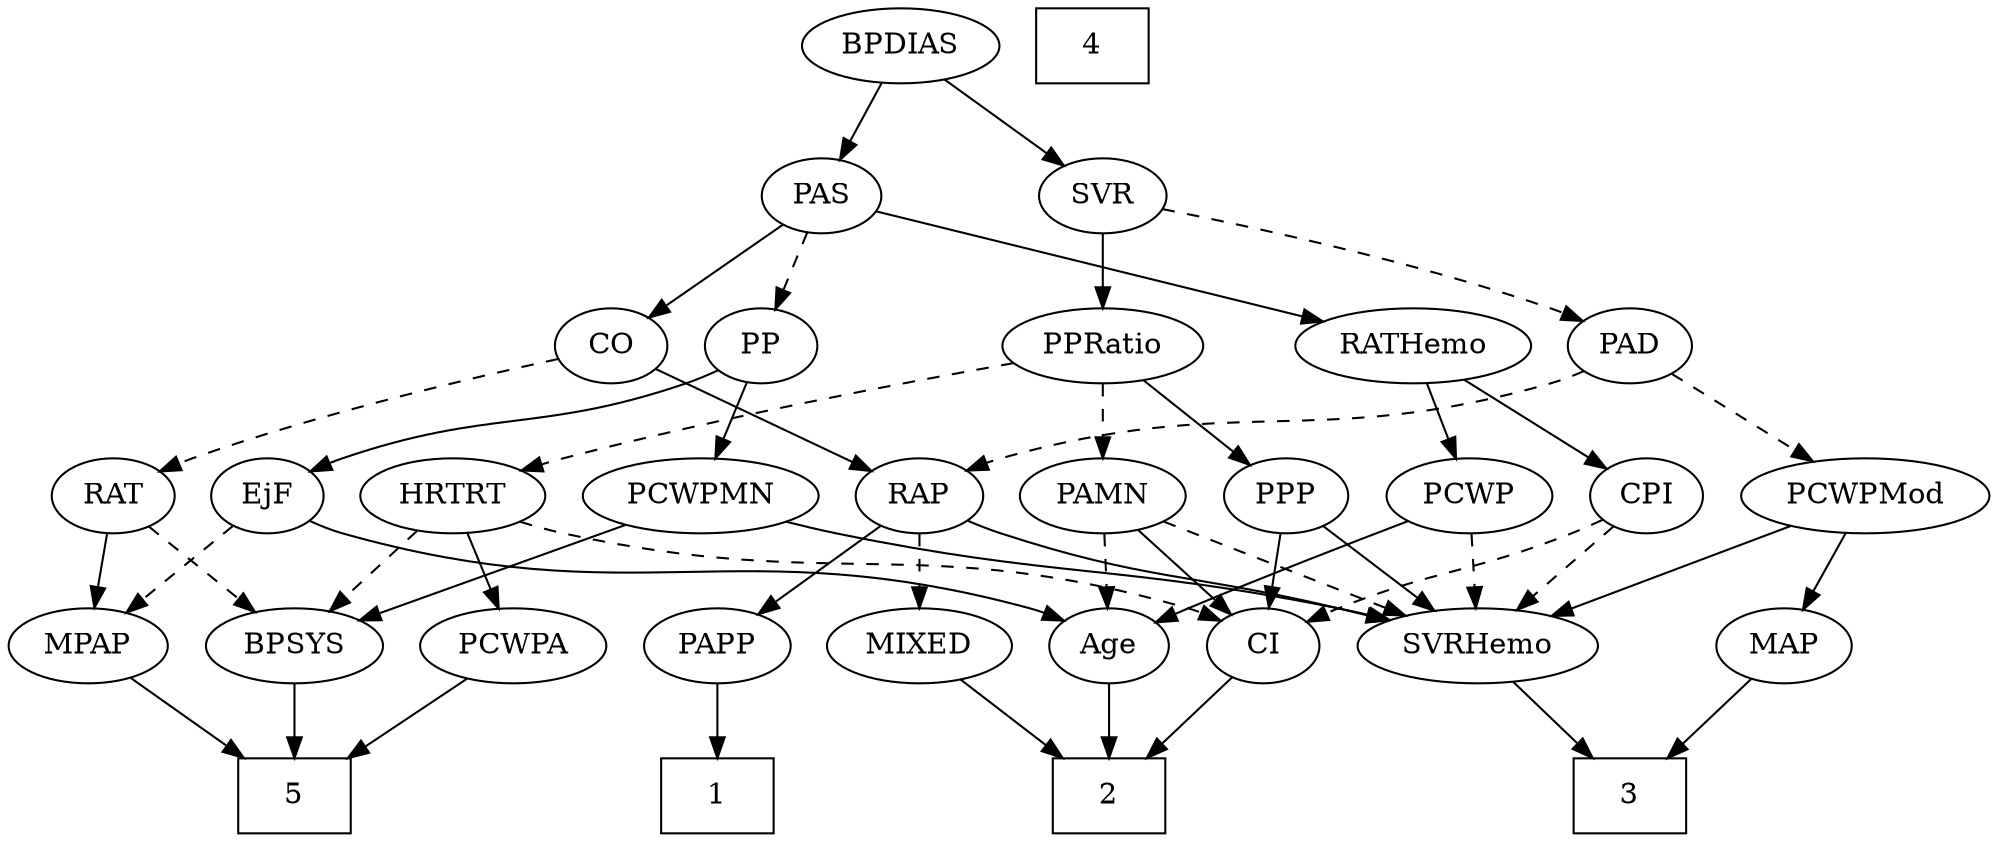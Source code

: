 strict digraph {
	graph [bb="0,0,876.09,396"];
	node [label="\N"];
	1	[height=0.5,
		pos="314.1,18",
		shape=box,
		width=0.75];
	2	[height=0.5,
		pos="489.1,18",
		shape=box,
		width=0.75];
	3	[height=0.5,
		pos="722.1,18",
		shape=box,
		width=0.75];
	4	[height=0.5,
		pos="484.1,378",
		shape=box,
		width=0.75];
	5	[height=0.5,
		pos="126.1,18",
		shape=box,
		width=0.75];
	Age	[height=0.5,
		pos="489.1,90",
		width=0.75];
	Age -> 2	[pos="e,489.1,36.104 489.1,71.697 489.1,63.983 489.1,54.712 489.1,46.112",
		style=solid];
	EjF	[height=0.5,
		pos="115.1,162",
		width=0.75];
	EjF -> Age	[pos="e,468.6,102.07 135.59,149.93 140.55,147.65 145.92,145.49 151.1,144 281.01,106.66 323.19,145.34 453.1,108 455.04,107.44 457.01,106.79 \
458.97,106.07",
		style=solid];
	MPAP	[height=0.5,
		pos="35.097,90",
		width=0.97491];
	EjF -> MPAP	[pos="e,52.254,106.01 99.291,147.17 88.054,137.34 72.736,123.93 59.881,112.69",
		style=dashed];
	RAP	[height=0.5,
		pos="404.1,162",
		width=0.77632];
	MIXED	[height=0.5,
		pos="404.1,90",
		width=1.1193];
	RAP -> MIXED	[pos="e,404.1,108.1 404.1,143.7 404.1,135.98 404.1,126.71 404.1,118.11",
		style=dashed];
	SVRHemo	[height=0.5,
		pos="656.1,90",
		width=1.3902];
	RAP -> SVRHemo	[pos="e,618.73,102.1 425.71,150.18 430.69,147.94 436.01,145.73 441.1,144 508.44,121.03 528.22,125.86 597.1,108 600.93,107.01 604.9,105.94 \
608.88,104.85",
		style=solid];
	PAPP	[height=0.5,
		pos="314.1,90",
		width=0.88464];
	RAP -> PAPP	[pos="e,332.01,104.93 386.74,147.5 373.47,137.18 354.95,122.78 339.94,111.1",
		style=solid];
	MIXED -> 2	[pos="e,468.3,36.127 422.54,73.811 433.6,64.707 447.89,52.937 460.39,42.639",
		style=solid];
	MPAP -> 5	[pos="e,103.73,36.204 53.952,74.496 65.937,65.277 81.731,53.128 95.484,42.548",
		style=solid];
	BPSYS	[height=0.5,
		pos="126.1,90",
		width=1.0471];
	BPSYS -> 5	[pos="e,126.1,36.104 126.1,71.697 126.1,63.983 126.1,54.712 126.1,46.112",
		style=solid];
	PAD	[height=0.5,
		pos="716.1,234",
		width=0.79437];
	PAD -> RAP	[pos="e,425.22,173.93 694.38,222.08 689.15,219.79 683.51,217.59 678.1,216 575.87,185.97 543.17,210.54 441.1,180 438.95,179.36 436.77,178.61 \
434.59,177.8",
		style=dashed];
	PCWPMod	[height=0.5,
		pos="824.1,162",
		width=1.4443];
	PAD -> PCWPMod	[pos="e,800.43,178.34 735.41,220.49 751.05,210.35 773.42,195.84 791.79,183.94",
		style=dashed];
	CO	[height=0.5,
		pos="262.1,234",
		width=0.75];
	CO -> RAP	[pos="e,382.23,173.78 283.36,222.52 307.16,210.78 345.97,191.66 373.14,178.26",
		style=solid];
	RAT	[height=0.5,
		pos="43.097,162",
		width=0.75827];
	CO -> RAT	[pos="e,64.175,173.64 237.12,227.11 201.5,218.41 134.32,200.88 79.097,180 77.254,179.3 75.376,178.55 73.492,177.76",
		style=dashed];
	PAS	[height=0.5,
		pos="361.1,306",
		width=0.75];
	PAS -> CO	[pos="e,280.14,247.76 342.94,292.16 327.73,281.41 305.81,265.91 288.63,253.76",
		style=solid];
	RATHemo	[height=0.5,
		pos="620.1,234",
		width=1.3721];
	PAS -> RATHemo	[pos="e,581.59,245.41 385.93,298.29 428.6,286.76 516.56,262.98 571.69,248.08",
		style=solid];
	PP	[height=0.5,
		pos="334.1,234",
		width=0.75];
	PAS -> PP	[pos="e,340.64,251.96 354.7,288.41 351.58,280.34 347.76,270.43 344.26,261.35",
		style=dashed];
	PAMN	[height=0.5,
		pos="486.1,162",
		width=1.011];
	PAMN -> Age	[pos="e,488.36,108.1 486.84,143.7 487.17,135.98 487.57,126.71 487.93,118.11",
		style=dashed];
	PAMN -> SVRHemo	[pos="e,624.51,104 513.41,149.75 540.88,138.44 583.58,120.86 615.12,107.87",
		style=dashed];
	CI	[height=0.5,
		pos="561.1,90",
		width=0.75];
	PAMN -> CI	[pos="e,545.88,105.21 502.37,145.81 512.87,136.01 526.68,123.12 538.28,112.3",
		style=solid];
	CPI	[height=0.5,
		pos="727.1,162",
		width=0.75];
	RATHemo -> CPI	[pos="e,708.45,175.2 643.05,217.98 659.68,207.1 682.23,192.35 699.78,180.87",
		style=solid];
	PCWP	[height=0.5,
		pos="647.1,162",
		width=0.97491];
	RATHemo -> PCWP	[pos="e,640.62,179.79 626.63,216.05 629.72,208.06 633.47,198.33 636.91,189.4",
		style=solid];
	CPI -> SVRHemo	[pos="e,672.53,107.2 712.39,146.5 702.95,137.19 690.48,124.9 679.68,114.25",
		style=dashed];
	CPI -> CI	[pos="e,582.3,101.34 705.9,150.66 701.06,148.4 695.93,146.06 691.1,144 649.95,126.44 638.24,125.56 597.1,108 595.29,107.23 593.43,106.41 \
591.57,105.58",
		style=dashed];
	RAT -> MPAP	[pos="e,37.052,108.1 41.119,143.7 40.238,135.98 39.178,126.71 38.195,118.11",
		style=solid];
	RAT -> BPSYS	[pos="e,108.3,106.01 59.495,147.17 71.154,137.34 87.047,123.93 100.38,112.69",
		style=dashed];
	SVR	[height=0.5,
		pos="486.1,306",
		width=0.77632];
	SVR -> PAD	[pos="e,693.82,245.64 512.26,299.11 549.58,290.41 620.01,272.88 678.1,252 680.2,251.25 682.34,250.43 684.49,249.57",
		style=dashed];
	PPRatio	[height=0.5,
		pos="486.1,234",
		width=1.1013];
	SVR -> PPRatio	[pos="e,486.1,252.1 486.1,287.7 486.1,279.98 486.1,270.71 486.1,262.11",
		style=solid];
	PCWPMod -> SVRHemo	[pos="e,687.4,104.04 792.1,147.67 765.07,136.41 726.2,120.21 696.93,108.01",
		style=solid];
	MAP	[height=0.5,
		pos="789.1,90",
		width=0.84854];
	PCWPMod -> MAP	[pos="e,797.49,107.79 815.62,144.05 811.54,135.89 806.55,125.91 802.01,116.82",
		style=solid];
	PCWPA	[height=0.5,
		pos="223.1,90",
		width=1.1555];
	PCWPA -> 5	[pos="e,149.71,36.04 202.53,74.155 189.6,64.828 172.66,52.606 158.02,42.037",
		style=solid];
	PCWPMN	[height=0.5,
		pos="308.1,162",
		width=1.3902];
	PCWPMN -> BPSYS	[pos="e,154.62,101.97 275.14,148.32 243.95,136.33 197.14,118.32 164.32,105.7",
		style=solid];
	PCWPMN -> SVRHemo	[pos="e,619.46,102.33 344.74,149.67 352.1,147.62 359.81,145.61 367.1,144 468.12,121.63 496.08,130.37 597.1,108 601.19,107.09 605.43,106.06 \
609.66,104.97",
		style=solid];
	SVRHemo -> 3	[pos="e,705.95,36.124 671.4,72.765 679.58,64.096 689.81,53.248 698.93,43.57",
		style=solid];
	BPDIAS	[height=0.5,
		pos="397.1,378",
		width=1.1735];
	BPDIAS -> PAS	[pos="e,369.48,323.31 388.38,360.05 384.12,351.77 378.9,341.62 374.17,332.42",
		style=solid];
	BPDIAS -> SVR	[pos="e,468.93,320.5 416.41,361.81 429.49,351.53 446.89,337.84 461.03,326.71",
		style=solid];
	MAP -> 3	[pos="e,738.49,36.127 774.56,73.811 766.09,64.967 755.22,53.607 745.57,43.525",
		style=solid];
	PP -> EjF	[pos="e,135.74,173.61 313.46,222.39 308.51,220.08 303.18,217.8 298.1,216 234.7,193.53 214.5,202.47 151.1,180 149.19,179.32 147.25,178.58 \
145.31,177.8",
		style=solid];
	PP -> PCWPMN	[pos="e,314.39,179.96 327.94,216.41 324.94,208.34 321.26,198.43 317.89,189.35",
		style=solid];
	PPP	[height=0.5,
		pos="567.1,162",
		width=0.75];
	PPP -> SVRHemo	[pos="e,636.32,106.55 583.84,147.83 596.3,138.03 613.59,124.43 628.14,112.99",
		style=solid];
	PPP -> CI	[pos="e,562.56,108.1 565.61,143.7 564.95,135.98 564.16,126.71 563.42,118.11",
		style=solid];
	PPRatio -> PAMN	[pos="e,486.1,180.1 486.1,215.7 486.1,207.98 486.1,198.71 486.1,190.11",
		style=dashed];
	PPRatio -> PPP	[pos="e,551.2,176.74 503.67,217.81 515.28,207.78 530.62,194.52 543.31,183.55",
		style=solid];
	HRTRT	[height=0.5,
		pos="200.1,162",
		width=1.1013];
	PPRatio -> HRTRT	[pos="e,229.98,173.97 450.04,226.27 403.31,217.24 319.46,200 249.1,180 245.98,179.11 242.77,178.14 239.55,177.12",
		style=dashed];
	PCWP -> Age	[pos="e,510.37,101.18 620.81,149.86 596.03,139.3 557.91,122.87 525.1,108 523.3,107.19 521.46,106.34 519.61,105.49",
		style=solid];
	PCWP -> SVRHemo	[pos="e,653.9,108.1 649.32,143.7 650.31,135.98 651.51,126.71 652.61,118.11",
		style=dashed];
	CI -> 2	[pos="e,506.7,36.113 546.53,74.834 537.18,65.746 524.8,53.71 513.93,43.141",
		style=solid];
	PAPP -> 1	[pos="e,314.1,36.104 314.1,71.697 314.1,63.983 314.1,54.712 314.1,46.112",
		style=solid];
	HRTRT -> BPSYS	[pos="e,142.47,106.49 183.67,145.46 173.71,136.04 160.83,123.85 149.77,113.4",
		style=dashed];
	HRTRT -> PCWPA	[pos="e,217.42,108.28 205.66,144.05 208.25,136.18 211.39,126.62 214.29,117.79",
		style=solid];
	HRTRT -> CI	[pos="e,540.59,102.03 229.35,149.76 235.78,147.6 242.61,145.53 249.1,144 369.49,115.58 406.4,142.83 525.1,108 527.04,107.43 529,106.77 \
530.97,106.05",
		style=dashed];
}
